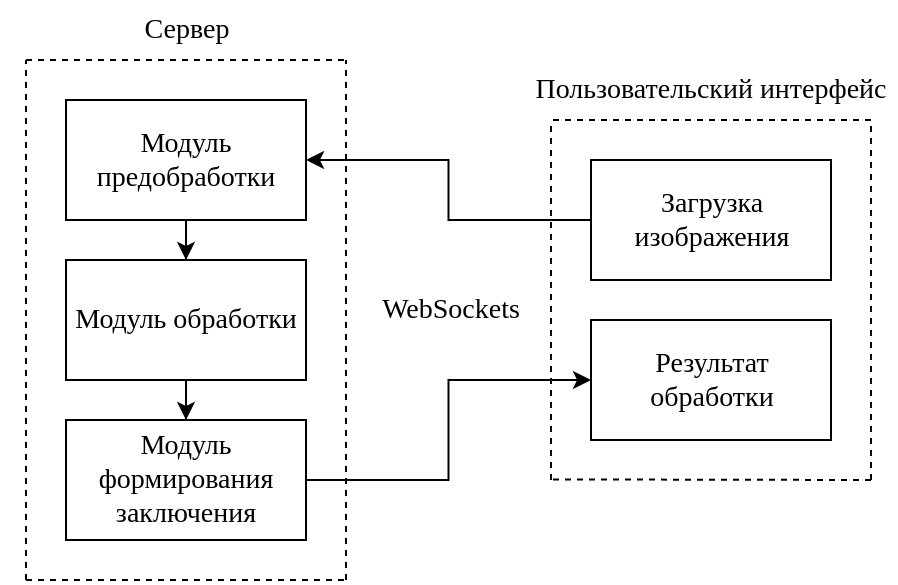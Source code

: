 <mxfile version="27.0.3">
  <diagram name="Страница — 1" id="rkrjPLExtwZoCUjt6GHJ">
    <mxGraphModel dx="1148" dy="652" grid="1" gridSize="10" guides="1" tooltips="1" connect="1" arrows="1" fold="1" page="1" pageScale="1" pageWidth="827" pageHeight="1169" math="0" shadow="0">
      <root>
        <mxCell id="0" />
        <mxCell id="1" parent="0" />
        <mxCell id="IIRJsaMtZmB93KJOGLO7-18" style="edgeStyle=orthogonalEdgeStyle;rounded=0;orthogonalLoop=1;jettySize=auto;html=1;entryX=0.5;entryY=0;entryDx=0;entryDy=0;" edge="1" parent="1" source="IIRJsaMtZmB93KJOGLO7-1" target="IIRJsaMtZmB93KJOGLO7-2">
          <mxGeometry relative="1" as="geometry" />
        </mxCell>
        <mxCell id="IIRJsaMtZmB93KJOGLO7-1" value="&lt;font face=&quot;Times New Roman&quot; style=&quot;font-size: 14px;&quot;&gt;Модуль предобработки&lt;/font&gt;" style="rounded=0;whiteSpace=wrap;html=1;" vertex="1" parent="1">
          <mxGeometry x="170" y="210" width="120" height="60" as="geometry" />
        </mxCell>
        <mxCell id="IIRJsaMtZmB93KJOGLO7-19" style="edgeStyle=orthogonalEdgeStyle;rounded=0;orthogonalLoop=1;jettySize=auto;html=1;" edge="1" parent="1" source="IIRJsaMtZmB93KJOGLO7-2" target="IIRJsaMtZmB93KJOGLO7-3">
          <mxGeometry relative="1" as="geometry" />
        </mxCell>
        <mxCell id="IIRJsaMtZmB93KJOGLO7-2" value="&lt;font face=&quot;Times New Roman&quot; style=&quot;font-size: 14px;&quot;&gt;Модуль обработки&lt;/font&gt;" style="rounded=0;whiteSpace=wrap;html=1;" vertex="1" parent="1">
          <mxGeometry x="170" y="290" width="120" height="60" as="geometry" />
        </mxCell>
        <mxCell id="IIRJsaMtZmB93KJOGLO7-17" style="edgeStyle=orthogonalEdgeStyle;rounded=0;orthogonalLoop=1;jettySize=auto;html=1;entryX=0;entryY=0.5;entryDx=0;entryDy=0;" edge="1" parent="1" source="IIRJsaMtZmB93KJOGLO7-3" target="IIRJsaMtZmB93KJOGLO7-5">
          <mxGeometry relative="1" as="geometry" />
        </mxCell>
        <mxCell id="IIRJsaMtZmB93KJOGLO7-3" value="&lt;font face=&quot;Times New Roman&quot; style=&quot;font-size: 14px;&quot;&gt;Модуль формирования заключения&lt;/font&gt;" style="rounded=0;whiteSpace=wrap;html=1;" vertex="1" parent="1">
          <mxGeometry x="170" y="370" width="120" height="60" as="geometry" />
        </mxCell>
        <mxCell id="IIRJsaMtZmB93KJOGLO7-16" style="edgeStyle=orthogonalEdgeStyle;rounded=0;orthogonalLoop=1;jettySize=auto;html=1;entryX=1;entryY=0.5;entryDx=0;entryDy=0;" edge="1" parent="1" source="IIRJsaMtZmB93KJOGLO7-4" target="IIRJsaMtZmB93KJOGLO7-1">
          <mxGeometry relative="1" as="geometry" />
        </mxCell>
        <mxCell id="IIRJsaMtZmB93KJOGLO7-4" value="&lt;font face=&quot;Times New Roman&quot;&gt;&lt;span style=&quot;font-size: 14px;&quot;&gt;Загрузка изображения&lt;/span&gt;&lt;/font&gt;" style="rounded=0;whiteSpace=wrap;html=1;" vertex="1" parent="1">
          <mxGeometry x="432.5" y="240" width="120" height="60" as="geometry" />
        </mxCell>
        <mxCell id="IIRJsaMtZmB93KJOGLO7-5" value="&lt;font face=&quot;Times New Roman&quot;&gt;&lt;span style=&quot;font-size: 14px;&quot;&gt;Результат обработки&lt;/span&gt;&lt;/font&gt;" style="rounded=0;whiteSpace=wrap;html=1;" vertex="1" parent="1">
          <mxGeometry x="432.5" y="320" width="120" height="60" as="geometry" />
        </mxCell>
        <mxCell id="IIRJsaMtZmB93KJOGLO7-7" value="" style="endArrow=none;dashed=1;html=1;rounded=0;" edge="1" parent="1">
          <mxGeometry width="50" height="50" relative="1" as="geometry">
            <mxPoint x="150" y="450" as="sourcePoint" />
            <mxPoint x="150" y="190" as="targetPoint" />
          </mxGeometry>
        </mxCell>
        <mxCell id="IIRJsaMtZmB93KJOGLO7-8" value="" style="endArrow=none;dashed=1;html=1;rounded=0;" edge="1" parent="1">
          <mxGeometry width="50" height="50" relative="1" as="geometry">
            <mxPoint x="150" y="450" as="sourcePoint" />
            <mxPoint x="310" y="450" as="targetPoint" />
          </mxGeometry>
        </mxCell>
        <mxCell id="IIRJsaMtZmB93KJOGLO7-10" value="" style="endArrow=none;dashed=1;html=1;rounded=0;" edge="1" parent="1">
          <mxGeometry width="50" height="50" relative="1" as="geometry">
            <mxPoint x="310" y="450" as="sourcePoint" />
            <mxPoint x="310" y="190" as="targetPoint" />
          </mxGeometry>
        </mxCell>
        <mxCell id="IIRJsaMtZmB93KJOGLO7-11" value="" style="endArrow=none;dashed=1;html=1;rounded=0;" edge="1" parent="1">
          <mxGeometry width="50" height="50" relative="1" as="geometry">
            <mxPoint x="150" y="190" as="sourcePoint" />
            <mxPoint x="310" y="190" as="targetPoint" />
          </mxGeometry>
        </mxCell>
        <mxCell id="IIRJsaMtZmB93KJOGLO7-12" value="" style="endArrow=none;dashed=1;html=1;rounded=0;" edge="1" parent="1">
          <mxGeometry width="50" height="50" relative="1" as="geometry">
            <mxPoint x="412.5" y="400" as="sourcePoint" />
            <mxPoint x="412.5" y="220" as="targetPoint" />
          </mxGeometry>
        </mxCell>
        <mxCell id="IIRJsaMtZmB93KJOGLO7-13" value="" style="endArrow=none;dashed=1;html=1;rounded=0;" edge="1" parent="1">
          <mxGeometry width="50" height="50" relative="1" as="geometry">
            <mxPoint x="572.5" y="220" as="sourcePoint" />
            <mxPoint x="412.5" y="220" as="targetPoint" />
          </mxGeometry>
        </mxCell>
        <mxCell id="IIRJsaMtZmB93KJOGLO7-14" value="" style="endArrow=none;dashed=1;html=1;rounded=0;" edge="1" parent="1">
          <mxGeometry width="50" height="50" relative="1" as="geometry">
            <mxPoint x="572.5" y="400" as="sourcePoint" />
            <mxPoint x="572.5" y="220" as="targetPoint" />
          </mxGeometry>
        </mxCell>
        <mxCell id="IIRJsaMtZmB93KJOGLO7-15" value="" style="endArrow=none;dashed=1;html=1;rounded=0;" edge="1" parent="1">
          <mxGeometry width="50" height="50" relative="1" as="geometry">
            <mxPoint x="572.5" y="400" as="sourcePoint" />
            <mxPoint x="412.5" y="399.71" as="targetPoint" />
          </mxGeometry>
        </mxCell>
        <mxCell id="IIRJsaMtZmB93KJOGLO7-20" value="&lt;font face=&quot;Times New Roman&quot; style=&quot;font-size: 14px;&quot;&gt;Пользовательский интерфейс&lt;/font&gt;" style="text;html=1;align=center;verticalAlign=middle;whiteSpace=wrap;rounded=0;" vertex="1" parent="1">
          <mxGeometry x="400" y="190" width="185" height="30" as="geometry" />
        </mxCell>
        <mxCell id="IIRJsaMtZmB93KJOGLO7-21" value="&lt;font face=&quot;Times New Roman&quot;&gt;&lt;span style=&quot;font-size: 14px;&quot;&gt;Сервер&lt;/span&gt;&lt;/font&gt;" style="text;html=1;align=center;verticalAlign=middle;whiteSpace=wrap;rounded=0;" vertex="1" parent="1">
          <mxGeometry x="137.5" y="160" width="185" height="30" as="geometry" />
        </mxCell>
        <mxCell id="IIRJsaMtZmB93KJOGLO7-23" value="&lt;font face=&quot;Times New Roman&quot;&gt;&lt;span style=&quot;font-size: 14px;&quot;&gt;WebSockets&lt;/span&gt;&lt;/font&gt;" style="text;html=1;align=center;verticalAlign=middle;whiteSpace=wrap;rounded=0;" vertex="1" parent="1">
          <mxGeometry x="270" y="300" width="185" height="30" as="geometry" />
        </mxCell>
      </root>
    </mxGraphModel>
  </diagram>
</mxfile>

